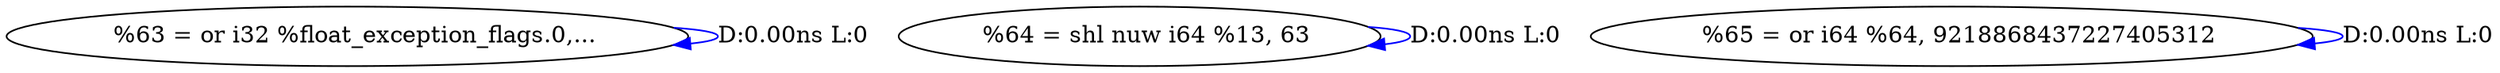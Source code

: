 digraph {
Node0x28f7830[label="  %63 = or i32 %float_exception_flags.0,..."];
Node0x28f7830 -> Node0x28f7830[label="D:0.00ns L:0",color=blue];
Node0x28f7910[label="  %64 = shl nuw i64 %13, 63"];
Node0x28f7910 -> Node0x28f7910[label="D:0.00ns L:0",color=blue];
Node0x28f79f0[label="  %65 = or i64 %64, 9218868437227405312"];
Node0x28f79f0 -> Node0x28f79f0[label="D:0.00ns L:0",color=blue];
}
